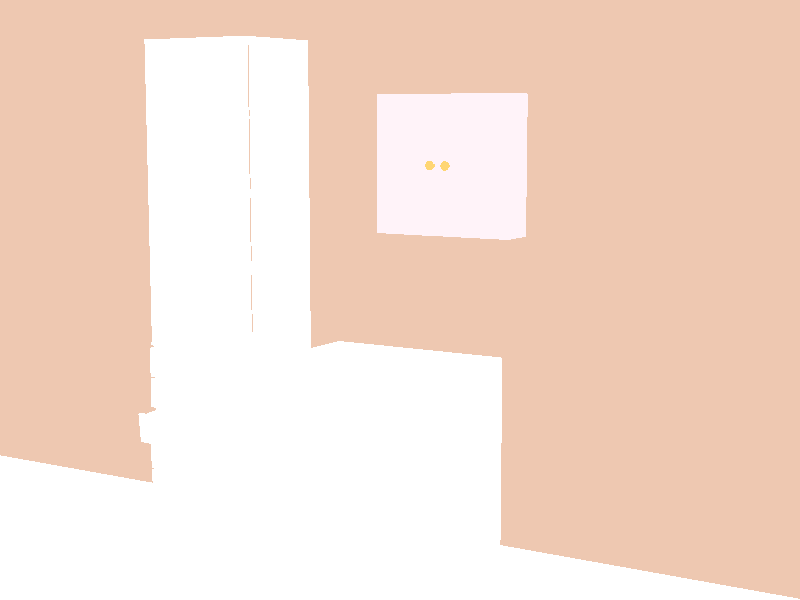 //==========================================
// Furniture (used in "The thin wall")            
// -----------------------------------------
// Made for Persistence of vision 3.6
//==========================================  
// Copyright 2000-2004 Gilles Tran http://www.oyonale.com
// -----------------------------------------
// This work is licensed under the Creative Commons Attribution License. 
// To view a copy of this license, visit http://creativecommons.org/licenses/by/2.0/ 
// or send a letter to Creative Commons, 559 Nathan Abbott Way, Stanford, California 94305, USA.
// You are free:
// - to copy, distribute, display, and perform the work
// - to make derivative works
// - to make commercial use of the work
// Under the following conditions:
// - Attribution. You must give the original author credit.
// - For any reuse or distribution, you must make clear to others the license terms of this work.
// - Any of these conditions can be waived if you get permission from the copyright holder.
// Your fair use and other rights are in no way affected by the above. 
//==========================================  
#include "colors.inc"
#include "textures.inc"
#include "metals.inc"
#declare HQOn=0; // turn high-quality radiosity on
global_settings{
            radiosity{
            nearest_count 4      // CHANGE range from 3 to 10
            #if (HQOn=1) // high-quality radiosity
                count 200             // CHANGE range from 20 to 150
                error_bound 0.05        // CHANGE - range from 1 to 3 - should correspond with pretrace_end
            #else // standard radiosity
                count 100             // CHANGE range from 20 to 150
                error_bound 1        // CHANGE - range from 1 to 3 - should correspond with pretrace_end
            #end    
            recursion_limit 2    // CHANGE
            low_error_factor 1  // leave this
            gray_threshold 0.1   // leave this
            minimum_reuse 0.015  // leave this
            brightness 1         // leave this
            adc_bailout 0.01/2   // CHANGE - use adc_bailo        
            normal on
        }
}        

#declare PdV=<4, 1.8, -5>;
camera{
    location PdV
    direction z*2.3
    right     4*x/3
    look_at   <1, 1,  0>
}               
light_source{<-10,10,-10>*10 color White}
box{<-3,-1,-4>,<3,0,0> texture{pigment{White} finish{ambient 0 diffuse 1}}}
box{<-3,-1,0>,<3,3,1> texture{pigment{Tan} finish{ambient 0 diffuse 1}}}

//============================                     
// Furniture
//============================                     
#declare T_Furniture=texture{pigment{White} finish{ambient 0 diffuse 1 specular 0.5 roughness 0.08}}
//============================                     
// Drawer face
//============================                     
#macro DrawerFace(xDF,yDF)
    #local eDF=0.005;
    #local eDF2=0.02;
    #local eDF3=eDF2-eDF;
    #local sDF=xDF/17; //0.05;
    #local sDF2=eDF; //0.01;
//    #local xDF=0.4;
    #local xDF0=xDF-4*eDF;
    #local xDF1=xDF0-2*sDF;
    #local xDF2=xDF1-2*eDF2;
    #local xDF3=xDF1-2*(eDF+sDF2);
    #local xDF4=xDF3-2*eDF2;
//    #local yDF=0.7;
    #local yDF0=yDF-4*eDF;
    #local yDF1=yDF0-2*sDF;
    #local yDF2=yDF1-2*eDF2;
    #local yDF3=yDF1-2*(eDF+sDF2);
    #local yDF4=yDF3-2*eDF2;
    #local zDF=0.02;
    #local zDF0=zDF-eDF;
    union{
        box{<0,0,-zDF0>,<xDF,yDF,0>}
        union{
            cylinder{0,y*yDF0,eDF translate <2*eDF,2*eDF,0>}
            cylinder{0,y*yDF0,eDF translate <xDF-2*eDF,2*eDF,0>}
            cylinder{0,x*xDF0,eDF translate <2*eDF,2*eDF,0>}
            cylinder{0,x*xDF0,eDF translate <2*eDF,yDF-2*eDF,0>}
            sphere{0,eDF translate <2*eDF,2*eDF,0>}
            sphere{0,eDF translate <xDF-2*eDF,2*eDF,0>}
            sphere{0,eDF translate <2*eDF,yDF-2*eDF,0>}
            sphere{0,eDF translate <xDF-2*eDF,yDF-2*eDF,0>}
            union{
                box{<0,0,-eDF>,<xDF0,sDF,0>}
                box{<0,0,-eDF>,<xDF0,sDF,0> scale <1,-1,1> translate y*yDF0}
                box{<0,0,-eDF>,<sDF,yDF0-2*sDF,0> translate y*sDF}
                box{<0,0,-eDF>,<sDF,yDF0-2*sDF,0> translate y*sDF scale <-1,1,1> translate x*xDF0}
                union{
                    #local InnerAngle1=union{
                        difference{
                            box{<-eDF-eDF2,0,0>,<0,eDF,eDF+eDF2>}
                            cylinder{-y*eDF,2*y*eDF,eDF2}
                        }
                        difference{
                            torus{eDF2,eDF}
                            plane{z,0}
                            plane{x,0 inverse}
                        }
                        rotate x*-90
                    }
                    cylinder{0,x*xDF2,eDF translate x*eDF2}
                    cylinder{0,x*xDF2,eDF translate <eDF2,yDF1,0>}
                    cylinder{0,y*yDF2,eDF translate y*eDF2}
                    cylinder{0,y*yDF2,eDF translate <xDF1,eDF2,0>}
                    object{InnerAngle1 translate <eDF2,yDF1-eDF2,0>}
                    object{InnerAngle1 scale <-1,1,1> translate <xDF1-eDF2,yDF1-eDF2,0>}
                    object{InnerAngle1 scale <1,-1,1> translate <eDF2,eDF2,0>}
                    object{InnerAngle1 scale <-1,-1,1> translate <xDF1-eDF2,eDF2,0>}
                    
                    union{
                        #local InnerAngle2=difference{
                            union{
                                torus{eDF3,eDF}
                                cylinder{0,y*eDF,eDF3}
                            }
                            plane{z,0}
                            plane{x,0 inverse}
                            rotate x*-90
                        }
                        box{<0,0,-eDF>,<eDF3,yDF4,0> translate <eDF,eDF2,0>}                      
                        box{<0,0,-eDF>,<eDF3,yDF4,0> scale <-1,1,1> translate <xDF3-eDF,eDF2,0>}
                        box{<0,0,-eDF>,<xDF4,eDF3,0> translate <eDF2,eDF,0>}
                        box{<0,0,-eDF>,<xDF4,eDF3,0> scale <1,-1,1> translate <eDF2,yDF3-eDF,0>}
                        box{<0,0,-eDF>,<xDF4,yDF4,0> translate <eDF2,eDF2,0>}
                        cylinder{0,y*yDF4,eDF translate <eDF,eDF2,0>}
                        cylinder{0,y*yDF4,eDF translate <xDF3-eDF,eDF2,0>}
                        cylinder{0,x*xDF4,eDF translate <eDF2,eDF,0>}
                        cylinder{0,x*xDF4,eDF translate <eDF2,yDF3-eDF,0>}
                        object{InnerAngle2 translate <eDF2,yDF3-eDF2,0>}
                        object{InnerAngle2 scale <-1,1,1> translate <xDF3-eDF2,yDF3-eDF2,0>}
                        object{InnerAngle2 scale <1,-1,1> translate <eDF2,eDF2,0>}
                        object{InnerAngle2 scale <-1,-1,1> translate <xDF3-eDF2,eDF2,0>}
                        translate <eDF+sDF2,eDF+sDF2,0>
                    }
                    translate <sDF,sDF,0>
                }
                translate <2*eDF,2*eDF,0>
            }
            translate -z*zDF0
        }
    }
#end


//============================                     
// Button
//============================                     
#declare ButtonDrawer1=union{
    union{
        sphere{0,0.02}
        sphere{0,0.015 translate -z*0.008}
        scale <0.9,1,0.6>
        translate -z*0.04
    }
    cylinder{0,-z*0.04,0.015}
}

//============================                     
// Chest with drawers
//============================                     
#declare xBD1=0.35;
#declare xB1=0.8;
#declare zB1=0.35;
#declare yB1a=0.1;
#declare yB1b=0.02;
#declare yB1=0.8;
#declare yB1d=yB1-yB1a-yB1b;
#declare yDrawer1=yB1d/4;
#declare eB1=0.01;
#declare Drawer1=union{
    object{DrawerFace(xBD1,yDrawer1)}
    difference{
        box{<eB1,eB1*0.5,0>,<xBD1-eB1,yDrawer1-eB1,zB1-eB1>}
        box{<eB1*2,eB1,eB1>,<xBD1-eB1*2,yDrawer1,zB1-eB1*2>}
    }        
    object{ButtonDrawer1 translate <xBD1/2,yDrawer1/2,0>}
    scale <1,0.95,1>
    translate -z*eB1
}                           
#declare Chest1=union{
    box{<0,0,-zB1>,<xB1,yB1a,0>} // bottom
    union{ // sides bottom
        cylinder{0,y*yB1a,eB1*0.5 translate x*eB1*0.5 scale <1,1,1> translate x*0.002}
        cylinder{0,y*yB1a,eB1*0.5 translate -x*eB1*0.5 scale <1,1,1> translate x*(xB1-0.002)}
        translate -z*zB1
    }
    union{ // drawer part
        box{<0,0,-zB1>,<eB1,yB1-yB1a,0>}
        box{<0,0,-zB1-eB1>,<eB1,yB1-yB1a,0> translate x*xBD1}
        box{<0,0,-zB1>,<eB1,yB1-yB1a,0> scale <-1,1,1> translate x*xB1}
        union{
            box{<0,0,-zB1-eB1>,<xB1,yB1b,0>}
            cylinder{0,x,1 translate y scale <xB1,yB1b*0.5,eB1> translate -z*(zB1+eB1)}
            translate y*(yB1-yB1a-yB1b)
        }
        translate y*yB1a
    }
    union{ // drawers
        object{Drawer1 translate -z*0.00 rotate x*-0.5 rotate y*1}        
        object{Drawer1 translate y*yDrawer1 translate -z*0.0 rotate x*-1 rotate -y*0.5}
        object{Drawer1 translate y*yDrawer1*2 translate -z*0.00 rotate x*-1 rotate y*1.5}
        object{Drawer1 translate y*yDrawer1*3 translate -z*0.0 rotate x*-0.5 rotate y*0.5}        
        translate <0,yB1a,-zB1>
    }                                                    
    union{
        object{DrawerFace(xB1-xBD1-eB1,yB1d)}
        object{ButtonDrawer1 translate <xB1-xBD1-0.025,yB1d*0.5,0>}
        rotate y*1 
        scale <-1,1,1>
        translate <xB1,yB1a,-zB1>
    }
    texture{T_Furniture}
}       
//============================                     
// Wardrobe
//============================                     
#declare xB3=0.55;
#declare zB3=0.41;
#declare yB3a=0.1;
#declare yB3b=0.02;
#declare yB3c=0.8;
#declare yB3d=yB3c-yB3a-yB3b;
#declare yDrawer3=yB3d/5;
#declare yB3d=1.3;
#declare yB3=yB3c+yB3d;
#declare eB3=0.01;
#declare ButtonDrawer3=union{
    union{
        sphere{0,0.02}
        sphere{0,0.015 translate -z*0.008}
        scale <0.9,1,0.6>
        translate -z*0.04
    }
    cylinder{0,-z*0.04,0.015}
}
#declare Drawer3=union{
    object{DrawerFace(xB3,yDrawer3)}
    difference{
        box{<eB3,eB3*0.5,0>,<xB3-eB3,yDrawer3-eB3,zB3-eB3>}
        box{<eB3*2,eB3,eB3>,<xB3-eB3*2,yDrawer3,zB3-eB3*2>}
    }        
    object{ButtonDrawer3 translate <xB3/2,yDrawer3/2,0>}
    scale <1,0.95,1>
    translate -z*eB3
}                           

#declare Wardrobe=union{
    box{<0,0,-zB3>,<xB3,yB3a,0>}
    union{
        cylinder{0,y*yB3a,eB3*0.5 translate x*eB3*0.5 scale <1,1,1> translate x*0.002}
        cylinder{0,y*yB3a,eB3*0.5 translate -x*eB3*0.5 scale <1,1,1> translate x*(xB3-0.002)}
        translate -z*zB3
    }
    union{
        box{<0,0,-zB3>,<eB3,yB3c-yB3a,0>}
        box{<0,0,-zB3>,<eB3,yB3c-yB3a,0> scale <-1,1,1> translate x*xB3}
        union{
            box{<0,0,-zB3-eB3>,<xB3,yB3b,0>}
            cylinder{0,x,1 translate y scale <xB3,yB3b*0.5,eB3> translate -z*(zB3+eB3)}
            translate y*(yB3c-yB3a-yB3b)
        }
        translate y*yB3a
    }
    union{              
        object{Drawer3 translate -z*0.008 rotate x*-0.5 rotate y*1}        
        object{Drawer3 translate y*yDrawer3 translate -z*0.01 rotate x*-1 rotate -y*0.5}
        object{Drawer3 translate y*yDrawer3*2 translate -z*0.05 rotate x*-5 rotate y*2.5}
        object{Drawer3 translate y*yDrawer3*3 translate -z*0.0 rotate x*-0.5 rotate y*0.5}        
        object{Drawer3 translate y*yDrawer3*4 translate -z*0.005 rotate x*-0.1 rotate -y*2}        
        translate <0,yB3a,-zB3>
    }
    union{
        box{<0,0,-zB3>,<eB3,yB3d,0>}
        box{<0,0,-zB3>,<eB3,yB3d,0> scale <-1,1,1> translate x*xB3}
        box{<0,0,-zB3*0.9>,<xB3,eB3,0> scale <1,-1,1> translate y*yB3d*0.25}
        box{<0,0,-zB3*0.9>,<xB3,eB3,0> scale <1,-1,1> translate y*yB3d*0.5}
        box{<0,0,-zB3*0.9>,<xB3,eB3,0> scale <1,-1,1> translate y*yB3d*0.75}
        box{<0,0,-zB3>,<xB3,eB3,0> scale <1,-1,1> translate y*yB3d}
        union{
            object{DrawerFace(xB3,yB3d)}
            object{ButtonDrawer3 translate <xB3-0.03,yB3d*0.5,0>}
            rotate y*2 translate -z*zB3
        }
        
        translate y*yB3c
    }                     
    texture{T_Furniture}
}       

//============================                     
// Slatted chest
//============================                     
#declare xB4=0.6;
#declare xBD4=xB4/2;
#declare zB4=0.16;
#declare zBD4=0.015;
#declare eB4=0.015;
#declare zB41=zB4-zBD4;     
#declare yB4=0.567;
#declare eBD4=0.05;
#declare ButtonChest4=blob{
        threshold 0.6        
        sphere{0,0.04,1 scale <1,1,0.7> translate -z*0.03}
        sphere{0,0.015,-1 translate -z*0.009 scale <1,1,0.7> translate -z*0.03}
        cylinder{0,-z*0.03,0.015,1}
        texture{T_Gold_1C}
}   
#declare T_Chest4=texture{
    pigment{rgb<1,0.9,0.95>}
    finish{ambient 0 diffuse 1 specular 0.8 roughness 0.1}
}

#declare Chest2=union{
    difference{
        box{<0,0,-zB4>,<xB4,yB4,0>}
        box{<eB4,eB4,-zB4-eB4>,<xB4-eB4,yB4-eB4,-eB4>}
    }        
    #declare DoorB4=union{
        #declare rd=seed(0);
        box{<0,0,-zBD4>,<xBD4,eBD4,0>}
        box{<0,0,-zBD4>,<xBD4,eBD4,0> scale <1,-1,1> translate y*yB4}
        box{<0,0,-zBD4>,<eBD4,yB4,0> translate -z*0.00001}
        box{<0,0,-zBD4>,<eBD4,yB4,0> translate -z*0.00001 scale <-1,1,1> translate x*xBD4}
        object{ButtonChest4 translate <xBD4-eBD4*0.5,yB4*0.5,-zBD4>}
        #declare xBD41=xBD4-2*eBD4;
        #declare yBD41=yB4-2*eBD4;
        #declare i=0;
        #declare n=23;
        #declare eBS4=0.005;
        #declare yBS4=yBD41/n;
        #declare Slat4=box{<0,0,0>,<xBD41,yBS4,eBS4>}
        union{
            #while (i<n)
                object{Slat4 rotate x*(10+(0.5-rand(rd))*3) translate <0,i*yBD41/n,-zBD4*0.9>
                    texture{T_Chest4 translate 5*<rand(rd),rand(rd),1>}
                }
                #declare i=i+1;
            #end
            translate <eBD4,eBD4,0>
        }
        scale <0.97,1,1>
        
    }
    object{DoorB4 rotate y*1 translate -z*zB41}
    object{DoorB4 scale <-1,1,1> rotate -y*0.5 translate <xB4,0,-zB41>}
    texture{T_Chest4}
} 
//==========================================
// Objects
//==========================================
union{
    object{Wardrobe}
    object{Chest1 translate x*0.7}
    object{Chest2 translate x translate y*1.3}
    translate -z*0.02
}
